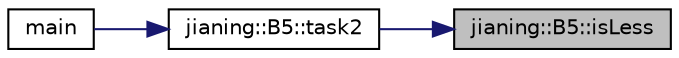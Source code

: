 digraph "jianing::B5::isLess"
{
 // LATEX_PDF_SIZE
  edge [fontname="Helvetica",fontsize="10",labelfontname="Helvetica",labelfontsize="10"];
  node [fontname="Helvetica",fontsize="10",shape=record];
  rankdir="RL";
  Node1 [label="jianing::B5::isLess",height=0.2,width=0.4,color="black", fillcolor="grey75", style="filled", fontcolor="black",tooltip=" "];
  Node1 -> Node2 [dir="back",color="midnightblue",fontsize="10",style="solid",fontname="Helvetica"];
  Node2 [label="jianing::B5::task2",height=0.2,width=0.4,color="black", fillcolor="white", style="filled",URL="$namespacejianing_1_1_b5.html#a0d35780ff9e19792e6a5f64d0ac3bcea",tooltip=" "];
  Node2 -> Node3 [dir="back",color="midnightblue",fontsize="10",style="solid",fontname="Helvetica"];
  Node3 [label="main",height=0.2,width=0.4,color="black", fillcolor="white", style="filled",URL="$main_8cpp.html#a7be7b3f3b810d259483db57fef9b4c4c",tooltip=" "];
}

